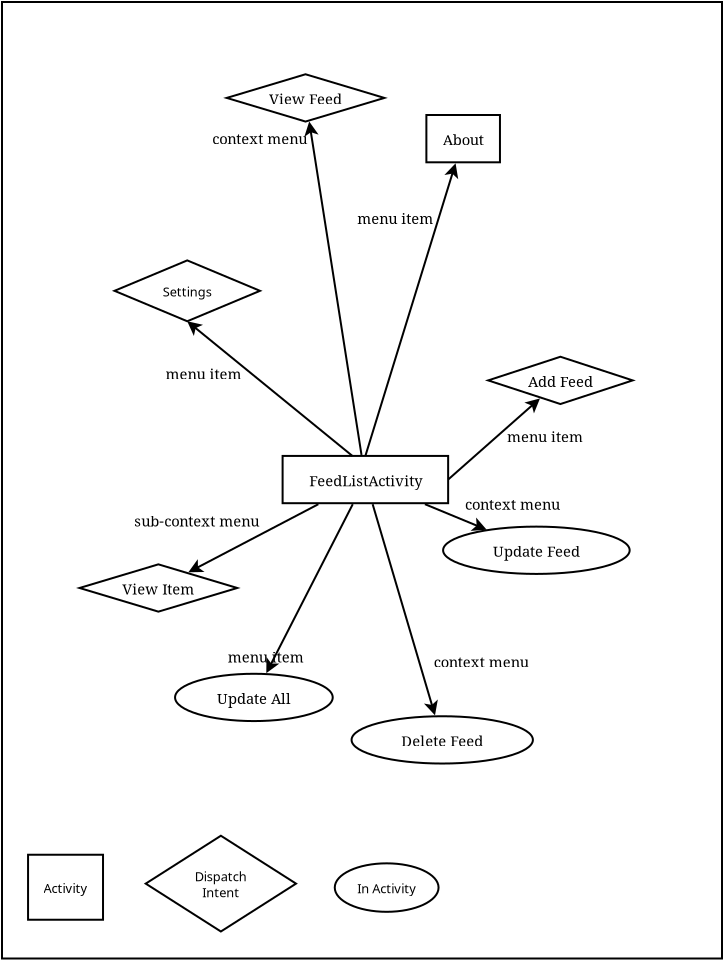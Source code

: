 <?xml version="1.0" encoding="UTF-8"?>
<dia:diagram xmlns:dia="http://www.lysator.liu.se/~alla/dia/">
  <dia:layer name="Background" visible="true" active="true">
    <dia:object type="Standard - Polygon" version="0" id="O0">
      <dia:attribute name="obj_pos">
        <dia:point val="-0.263,46.263"/>
      </dia:attribute>
      <dia:attribute name="obj_bb">
        <dia:rectangle val="-0.313,-1.612;35.787,46.313"/>
      </dia:attribute>
      <dia:attribute name="poly_points">
        <dia:point val="-0.263,46.263"/>
        <dia:point val="-0.263,-1.562"/>
        <dia:point val="35.737,-1.562"/>
        <dia:point val="35.737,46.263"/>
      </dia:attribute>
      <dia:attribute name="show_background">
        <dia:boolean val="true"/>
      </dia:attribute>
    </dia:object>
    <dia:group>
      <dia:object type="Standard - Polygon" version="0" id="O1">
        <dia:attribute name="obj_pos">
          <dia:point val="22.044,21.134"/>
        </dia:attribute>
        <dia:attribute name="obj_bb">
          <dia:rectangle val="13.717,21.084;22.095,23.549"/>
        </dia:attribute>
        <dia:attribute name="poly_points">
          <dia:point val="22.044,21.134"/>
          <dia:point val="13.767,21.134"/>
          <dia:point val="13.767,23.498"/>
          <dia:point val="22.044,23.498"/>
        </dia:attribute>
        <dia:attribute name="show_background">
          <dia:boolean val="true"/>
        </dia:attribute>
      </dia:object>
      <dia:object type="Standard - Text" version="1" id="O2">
        <dia:attribute name="obj_pos">
          <dia:point val="17.906,22.645"/>
        </dia:attribute>
        <dia:attribute name="obj_bb">
          <dia:rectangle val="14.886,21.959;20.926,22.82"/>
        </dia:attribute>
        <dia:attribute name="text">
          <dia:composite type="text">
            <dia:attribute name="string">
              <dia:string>#FeedListActivity#</dia:string>
            </dia:attribute>
            <dia:attribute name="font">
              <dia:font family="serif" style="0" name="Times-Roman"/>
            </dia:attribute>
            <dia:attribute name="height">
              <dia:real val="0.92"/>
            </dia:attribute>
            <dia:attribute name="pos">
              <dia:point val="17.906,22.645"/>
            </dia:attribute>
            <dia:attribute name="color">
              <dia:color val="#000000"/>
            </dia:attribute>
            <dia:attribute name="alignment">
              <dia:enum val="1"/>
            </dia:attribute>
          </dia:composite>
        </dia:attribute>
        <dia:attribute name="valign">
          <dia:enum val="3"/>
        </dia:attribute>
      </dia:object>
    </dia:group>
    <dia:group>
      <dia:object type="Standard - Polygon" version="0" id="O3">
        <dia:attribute name="obj_pos">
          <dia:point val="27.657,16.175"/>
        </dia:attribute>
        <dia:attribute name="obj_bb">
          <dia:rectangle val="23.883,16.123;31.431,18.593"/>
        </dia:attribute>
        <dia:attribute name="poly_points">
          <dia:point val="27.657,16.175"/>
          <dia:point val="24.044,17.358"/>
          <dia:point val="27.657,18.54"/>
          <dia:point val="31.27,17.358"/>
        </dia:attribute>
        <dia:attribute name="show_background">
          <dia:boolean val="true"/>
        </dia:attribute>
      </dia:object>
      <dia:object type="Standard - Text" version="1" id="O4">
        <dia:attribute name="obj_pos">
          <dia:point val="27.657,17.686"/>
        </dia:attribute>
        <dia:attribute name="obj_bb">
          <dia:rectangle val="25.898,17.001;29.416,17.861"/>
        </dia:attribute>
        <dia:attribute name="text">
          <dia:composite type="text">
            <dia:attribute name="string">
              <dia:string>#Add Feed#</dia:string>
            </dia:attribute>
            <dia:attribute name="font">
              <dia:font family="serif" style="0" name="Times-Roman"/>
            </dia:attribute>
            <dia:attribute name="height">
              <dia:real val="0.92"/>
            </dia:attribute>
            <dia:attribute name="pos">
              <dia:point val="27.657,17.686"/>
            </dia:attribute>
            <dia:attribute name="color">
              <dia:color val="#000000"/>
            </dia:attribute>
            <dia:attribute name="alignment">
              <dia:enum val="1"/>
            </dia:attribute>
          </dia:composite>
        </dia:attribute>
        <dia:attribute name="valign">
          <dia:enum val="3"/>
        </dia:attribute>
      </dia:object>
    </dia:group>
    <dia:group>
      <dia:object type="Standard - Ellipse" version="0" id="O5">
        <dia:attribute name="obj_pos">
          <dia:point val="8.39,32.027"/>
        </dia:attribute>
        <dia:attribute name="obj_bb">
          <dia:rectangle val="8.34,31.977;16.323,34.442"/>
        </dia:attribute>
        <dia:attribute name="elem_corner">
          <dia:point val="8.39,32.027"/>
        </dia:attribute>
        <dia:attribute name="elem_width">
          <dia:real val="7.883"/>
        </dia:attribute>
        <dia:attribute name="elem_height">
          <dia:real val="2.365"/>
        </dia:attribute>
      </dia:object>
      <dia:object type="Standard - Text" version="1" id="O6">
        <dia:attribute name="obj_pos">
          <dia:point val="12.332,33.538"/>
        </dia:attribute>
        <dia:attribute name="obj_bb">
          <dia:rectangle val="10.349,32.853;14.314,33.713"/>
        </dia:attribute>
        <dia:attribute name="text">
          <dia:composite type="text">
            <dia:attribute name="string">
              <dia:string>#Update All#</dia:string>
            </dia:attribute>
            <dia:attribute name="font">
              <dia:font family="serif" style="0" name="Times-Roman"/>
            </dia:attribute>
            <dia:attribute name="height">
              <dia:real val="0.92"/>
            </dia:attribute>
            <dia:attribute name="pos">
              <dia:point val="12.332,33.538"/>
            </dia:attribute>
            <dia:attribute name="color">
              <dia:color val="#000000"/>
            </dia:attribute>
            <dia:attribute name="alignment">
              <dia:enum val="1"/>
            </dia:attribute>
          </dia:composite>
        </dia:attribute>
        <dia:attribute name="valign">
          <dia:enum val="3"/>
        </dia:attribute>
      </dia:object>
    </dia:group>
    <dia:group>
      <dia:object type="Standard - Polygon" version="0" id="O7">
        <dia:attribute name="obj_pos">
          <dia:point val="24.635,4.088"/>
        </dia:attribute>
        <dia:attribute name="obj_bb">
          <dia:rectangle val="20.906,4.038;24.685,6.503"/>
        </dia:attribute>
        <dia:attribute name="poly_points">
          <dia:point val="24.635,4.088"/>
          <dia:point val="20.956,4.088"/>
          <dia:point val="20.956,6.453"/>
          <dia:point val="24.635,6.453"/>
        </dia:attribute>
        <dia:attribute name="show_background">
          <dia:boolean val="true"/>
        </dia:attribute>
      </dia:object>
      <dia:object type="Standard - Text" version="1" id="O8">
        <dia:attribute name="obj_pos">
          <dia:point val="22.796,5.599"/>
        </dia:attribute>
        <dia:attribute name="obj_bb">
          <dia:rectangle val="21.688,4.914;23.903,5.774"/>
        </dia:attribute>
        <dia:attribute name="text">
          <dia:composite type="text">
            <dia:attribute name="string">
              <dia:string>#About#</dia:string>
            </dia:attribute>
            <dia:attribute name="font">
              <dia:font family="serif" style="0" name="Times-Roman"/>
            </dia:attribute>
            <dia:attribute name="height">
              <dia:real val="0.92"/>
            </dia:attribute>
            <dia:attribute name="pos">
              <dia:point val="22.796,5.599"/>
            </dia:attribute>
            <dia:attribute name="color">
              <dia:color val="#000000"/>
            </dia:attribute>
            <dia:attribute name="alignment">
              <dia:enum val="1"/>
            </dia:attribute>
          </dia:composite>
        </dia:attribute>
        <dia:attribute name="valign">
          <dia:enum val="3"/>
        </dia:attribute>
      </dia:object>
    </dia:group>
    <dia:group>
      <dia:object type="Standard - Polygon" version="0" id="O9">
        <dia:attribute name="obj_pos">
          <dia:point val="14.912,2.051"/>
        </dia:attribute>
        <dia:attribute name="obj_bb">
          <dia:rectangle val="10.797,1.999;19.028,4.468"/>
        </dia:attribute>
        <dia:attribute name="poly_points">
          <dia:point val="14.912,2.051"/>
          <dia:point val="10.971,3.234"/>
          <dia:point val="14.912,4.416"/>
          <dia:point val="18.854,3.234"/>
        </dia:attribute>
        <dia:attribute name="show_background">
          <dia:boolean val="true"/>
        </dia:attribute>
      </dia:object>
      <dia:object type="Standard - Text" version="1" id="O10">
        <dia:attribute name="obj_pos">
          <dia:point val="14.912,3.562"/>
        </dia:attribute>
        <dia:attribute name="obj_bb">
          <dia:rectangle val="12.98,2.877;16.845,3.737"/>
        </dia:attribute>
        <dia:attribute name="text">
          <dia:composite type="text">
            <dia:attribute name="string">
              <dia:string>#View Feed#</dia:string>
            </dia:attribute>
            <dia:attribute name="font">
              <dia:font family="serif" style="0" name="Times-Roman"/>
            </dia:attribute>
            <dia:attribute name="height">
              <dia:real val="0.92"/>
            </dia:attribute>
            <dia:attribute name="pos">
              <dia:point val="14.912,3.562"/>
            </dia:attribute>
            <dia:attribute name="color">
              <dia:color val="#000000"/>
            </dia:attribute>
            <dia:attribute name="alignment">
              <dia:enum val="1"/>
            </dia:attribute>
          </dia:composite>
        </dia:attribute>
        <dia:attribute name="valign">
          <dia:enum val="3"/>
        </dia:attribute>
      </dia:object>
    </dia:group>
    <dia:group>
      <dia:object type="Standard - Polygon" version="0" id="O11">
        <dia:attribute name="obj_pos">
          <dia:point val="7.555,26.555"/>
        </dia:attribute>
        <dia:attribute name="obj_bb">
          <dia:rectangle val="3.439,26.503;11.67,28.972"/>
        </dia:attribute>
        <dia:attribute name="poly_points">
          <dia:point val="7.555,26.555"/>
          <dia:point val="3.613,27.737"/>
          <dia:point val="7.555,28.92"/>
          <dia:point val="11.496,27.737"/>
        </dia:attribute>
        <dia:attribute name="show_background">
          <dia:boolean val="true"/>
        </dia:attribute>
      </dia:object>
      <dia:object type="Standard - Text" version="1" id="O12">
        <dia:attribute name="obj_pos">
          <dia:point val="7.555,28.066"/>
        </dia:attribute>
        <dia:attribute name="obj_bb">
          <dia:rectangle val="5.668,27.381;9.441,28.241"/>
        </dia:attribute>
        <dia:attribute name="text">
          <dia:composite type="text">
            <dia:attribute name="string">
              <dia:string>#View Item#</dia:string>
            </dia:attribute>
            <dia:attribute name="font">
              <dia:font family="serif" style="0" name="Times-Roman"/>
            </dia:attribute>
            <dia:attribute name="height">
              <dia:real val="0.92"/>
            </dia:attribute>
            <dia:attribute name="pos">
              <dia:point val="7.555,28.066"/>
            </dia:attribute>
            <dia:attribute name="color">
              <dia:color val="#000000"/>
            </dia:attribute>
            <dia:attribute name="alignment">
              <dia:enum val="1"/>
            </dia:attribute>
          </dia:composite>
        </dia:attribute>
        <dia:attribute name="valign">
          <dia:enum val="3"/>
        </dia:attribute>
      </dia:object>
    </dia:group>
    <dia:group>
      <dia:object type="Standard - Ellipse" version="0" id="O13">
        <dia:attribute name="obj_pos">
          <dia:point val="21.792,24.669"/>
        </dia:attribute>
        <dia:attribute name="obj_bb">
          <dia:rectangle val="21.742,24.619;31.17,27.084"/>
        </dia:attribute>
        <dia:attribute name="elem_corner">
          <dia:point val="21.792,24.669"/>
        </dia:attribute>
        <dia:attribute name="elem_width">
          <dia:real val="9.328"/>
        </dia:attribute>
        <dia:attribute name="elem_height">
          <dia:real val="2.365"/>
        </dia:attribute>
      </dia:object>
      <dia:object type="Standard - Text" version="1" id="O14">
        <dia:attribute name="obj_pos">
          <dia:point val="26.456,26.18"/>
        </dia:attribute>
        <dia:attribute name="obj_bb">
          <dia:rectangle val="24.07,25.495;28.842,26.355"/>
        </dia:attribute>
        <dia:attribute name="text">
          <dia:composite type="text">
            <dia:attribute name="string">
              <dia:string>#Update Feed#</dia:string>
            </dia:attribute>
            <dia:attribute name="font">
              <dia:font family="serif" style="0" name="Times-Roman"/>
            </dia:attribute>
            <dia:attribute name="height">
              <dia:real val="0.92"/>
            </dia:attribute>
            <dia:attribute name="pos">
              <dia:point val="26.456,26.18"/>
            </dia:attribute>
            <dia:attribute name="color">
              <dia:color val="#000000"/>
            </dia:attribute>
            <dia:attribute name="alignment">
              <dia:enum val="1"/>
            </dia:attribute>
          </dia:composite>
        </dia:attribute>
        <dia:attribute name="valign">
          <dia:enum val="3"/>
        </dia:attribute>
      </dia:object>
    </dia:group>
    <dia:group>
      <dia:object type="Standard - Ellipse" version="0" id="O15">
        <dia:attribute name="obj_pos">
          <dia:point val="17.216,34.15"/>
        </dia:attribute>
        <dia:attribute name="obj_bb">
          <dia:rectangle val="17.166,34.1;26.332,36.565"/>
        </dia:attribute>
        <dia:attribute name="elem_corner">
          <dia:point val="17.216,34.15"/>
        </dia:attribute>
        <dia:attribute name="elem_width">
          <dia:real val="9.066"/>
        </dia:attribute>
        <dia:attribute name="elem_height">
          <dia:real val="2.365"/>
        </dia:attribute>
      </dia:object>
      <dia:object type="Standard - Text" version="1" id="O16">
        <dia:attribute name="obj_pos">
          <dia:point val="21.749,35.661"/>
        </dia:attribute>
        <dia:attribute name="obj_bb">
          <dia:rectangle val="19.514,34.976;23.984,35.836"/>
        </dia:attribute>
        <dia:attribute name="text">
          <dia:composite type="text">
            <dia:attribute name="string">
              <dia:string>#Delete Feed#</dia:string>
            </dia:attribute>
            <dia:attribute name="font">
              <dia:font family="serif" style="0" name="Times-Roman"/>
            </dia:attribute>
            <dia:attribute name="height">
              <dia:real val="0.92"/>
            </dia:attribute>
            <dia:attribute name="pos">
              <dia:point val="21.749,35.661"/>
            </dia:attribute>
            <dia:attribute name="color">
              <dia:color val="#000000"/>
            </dia:attribute>
            <dia:attribute name="alignment">
              <dia:enum val="1"/>
            </dia:attribute>
          </dia:composite>
        </dia:attribute>
        <dia:attribute name="valign">
          <dia:enum val="3"/>
        </dia:attribute>
      </dia:object>
    </dia:group>
    <dia:object type="Standard - Text" version="1" id="O17">
      <dia:attribute name="obj_pos">
        <dia:point val="26.887,20.45"/>
      </dia:attribute>
      <dia:attribute name="obj_bb">
        <dia:rectangle val="24.897,19.765;28.877,20.625"/>
      </dia:attribute>
      <dia:attribute name="text">
        <dia:composite type="text">
          <dia:attribute name="string">
            <dia:string>#menu item#</dia:string>
          </dia:attribute>
          <dia:attribute name="font">
            <dia:font family="serif" style="0" name="Times-Roman"/>
          </dia:attribute>
          <dia:attribute name="height">
            <dia:real val="0.92"/>
          </dia:attribute>
          <dia:attribute name="pos">
            <dia:point val="26.887,20.45"/>
          </dia:attribute>
          <dia:attribute name="color">
            <dia:color val="#000000"/>
          </dia:attribute>
          <dia:attribute name="alignment">
            <dia:enum val="1"/>
          </dia:attribute>
        </dia:composite>
      </dia:attribute>
      <dia:attribute name="valign">
        <dia:enum val="3"/>
      </dia:attribute>
    </dia:object>
    <dia:object type="Standard - Text" version="1" id="O18">
      <dia:attribute name="obj_pos">
        <dia:point val="12.923,31.466"/>
      </dia:attribute>
      <dia:attribute name="obj_bb">
        <dia:rectangle val="10.933,30.781;14.913,31.641"/>
      </dia:attribute>
      <dia:attribute name="text">
        <dia:composite type="text">
          <dia:attribute name="string">
            <dia:string>#menu item#</dia:string>
          </dia:attribute>
          <dia:attribute name="font">
            <dia:font family="serif" style="0" name="Times-Roman"/>
          </dia:attribute>
          <dia:attribute name="height">
            <dia:real val="0.92"/>
          </dia:attribute>
          <dia:attribute name="pos">
            <dia:point val="12.923,31.466"/>
          </dia:attribute>
          <dia:attribute name="color">
            <dia:color val="#000000"/>
          </dia:attribute>
          <dia:attribute name="alignment">
            <dia:enum val="1"/>
          </dia:attribute>
        </dia:composite>
      </dia:attribute>
      <dia:attribute name="valign">
        <dia:enum val="3"/>
      </dia:attribute>
    </dia:object>
    <dia:object type="Standard - Text" version="1" id="O19">
      <dia:attribute name="obj_pos">
        <dia:point val="9.806,17.311"/>
      </dia:attribute>
      <dia:attribute name="obj_bb">
        <dia:rectangle val="7.816,16.626;11.796,17.486"/>
      </dia:attribute>
      <dia:attribute name="text">
        <dia:composite type="text">
          <dia:attribute name="string">
            <dia:string>#menu item#</dia:string>
          </dia:attribute>
          <dia:attribute name="font">
            <dia:font family="serif" style="0" name="Times-Roman"/>
          </dia:attribute>
          <dia:attribute name="height">
            <dia:real val="0.92"/>
          </dia:attribute>
          <dia:attribute name="pos">
            <dia:point val="9.806,17.311"/>
          </dia:attribute>
          <dia:attribute name="color">
            <dia:color val="#000000"/>
          </dia:attribute>
          <dia:attribute name="alignment">
            <dia:enum val="1"/>
          </dia:attribute>
        </dia:composite>
      </dia:attribute>
      <dia:attribute name="valign">
        <dia:enum val="3"/>
      </dia:attribute>
    </dia:object>
    <dia:object type="Standard - Text" version="1" id="O20">
      <dia:attribute name="obj_pos">
        <dia:point val="19.404,9.539"/>
      </dia:attribute>
      <dia:attribute name="obj_bb">
        <dia:rectangle val="17.414,8.854;21.394,9.714"/>
      </dia:attribute>
      <dia:attribute name="text">
        <dia:composite type="text">
          <dia:attribute name="string">
            <dia:string>#menu item#</dia:string>
          </dia:attribute>
          <dia:attribute name="font">
            <dia:font family="serif" style="0" name="Times-Roman"/>
          </dia:attribute>
          <dia:attribute name="height">
            <dia:real val="0.92"/>
          </dia:attribute>
          <dia:attribute name="pos">
            <dia:point val="19.404,9.539"/>
          </dia:attribute>
          <dia:attribute name="color">
            <dia:color val="#000000"/>
          </dia:attribute>
          <dia:attribute name="alignment">
            <dia:enum val="1"/>
          </dia:attribute>
        </dia:composite>
      </dia:attribute>
      <dia:attribute name="valign">
        <dia:enum val="3"/>
      </dia:attribute>
    </dia:object>
    <dia:object type="Standard - Text" version="1" id="O21">
      <dia:attribute name="obj_pos">
        <dia:point val="12.624,5.55"/>
      </dia:attribute>
      <dia:attribute name="obj_bb">
        <dia:rectangle val="10.081,4.865;15.168,5.725"/>
      </dia:attribute>
      <dia:attribute name="text">
        <dia:composite type="text">
          <dia:attribute name="string">
            <dia:string>#context menu#</dia:string>
          </dia:attribute>
          <dia:attribute name="font">
            <dia:font family="serif" style="0" name="Times-Roman"/>
          </dia:attribute>
          <dia:attribute name="height">
            <dia:real val="0.92"/>
          </dia:attribute>
          <dia:attribute name="pos">
            <dia:point val="12.624,5.55"/>
          </dia:attribute>
          <dia:attribute name="color">
            <dia:color val="#000000"/>
          </dia:attribute>
          <dia:attribute name="alignment">
            <dia:enum val="1"/>
          </dia:attribute>
        </dia:composite>
      </dia:attribute>
      <dia:attribute name="valign">
        <dia:enum val="3"/>
      </dia:attribute>
    </dia:object>
    <dia:object type="Standard - Text" version="1" id="O22">
      <dia:attribute name="obj_pos">
        <dia:point val="9.472,24.668"/>
      </dia:attribute>
      <dia:attribute name="obj_bb">
        <dia:rectangle val="6.143,23.983;12.801,24.843"/>
      </dia:attribute>
      <dia:attribute name="text">
        <dia:composite type="text">
          <dia:attribute name="string">
            <dia:string>#sub-context menu#</dia:string>
          </dia:attribute>
          <dia:attribute name="font">
            <dia:font family="serif" style="0" name="Times-Roman"/>
          </dia:attribute>
          <dia:attribute name="height">
            <dia:real val="0.92"/>
          </dia:attribute>
          <dia:attribute name="pos">
            <dia:point val="9.472,24.668"/>
          </dia:attribute>
          <dia:attribute name="color">
            <dia:color val="#000000"/>
          </dia:attribute>
          <dia:attribute name="alignment">
            <dia:enum val="1"/>
          </dia:attribute>
        </dia:composite>
      </dia:attribute>
      <dia:attribute name="valign">
        <dia:enum val="3"/>
      </dia:attribute>
    </dia:object>
    <dia:object type="Standard - Text" version="1" id="O23">
      <dia:attribute name="obj_pos">
        <dia:point val="25.256,23.828"/>
      </dia:attribute>
      <dia:attribute name="obj_bb">
        <dia:rectangle val="22.712,23.143;27.8,24.003"/>
      </dia:attribute>
      <dia:attribute name="text">
        <dia:composite type="text">
          <dia:attribute name="string">
            <dia:string>#context menu#</dia:string>
          </dia:attribute>
          <dia:attribute name="font">
            <dia:font family="serif" style="0" name="Times-Roman"/>
          </dia:attribute>
          <dia:attribute name="height">
            <dia:real val="0.92"/>
          </dia:attribute>
          <dia:attribute name="pos">
            <dia:point val="25.256,23.828"/>
          </dia:attribute>
          <dia:attribute name="color">
            <dia:color val="#000000"/>
          </dia:attribute>
          <dia:attribute name="alignment">
            <dia:enum val="1"/>
          </dia:attribute>
        </dia:composite>
      </dia:attribute>
      <dia:attribute name="valign">
        <dia:enum val="3"/>
      </dia:attribute>
    </dia:object>
    <dia:object type="Standard - Text" version="1" id="O24">
      <dia:attribute name="obj_pos">
        <dia:point val="23.702,31.71"/>
      </dia:attribute>
      <dia:attribute name="obj_bb">
        <dia:rectangle val="21.158,31.025;26.246,31.885"/>
      </dia:attribute>
      <dia:attribute name="text">
        <dia:composite type="text">
          <dia:attribute name="string">
            <dia:string>#context menu#</dia:string>
          </dia:attribute>
          <dia:attribute name="font">
            <dia:font family="serif" style="0" name="Times-Roman"/>
          </dia:attribute>
          <dia:attribute name="height">
            <dia:real val="0.92"/>
          </dia:attribute>
          <dia:attribute name="pos">
            <dia:point val="23.702,31.71"/>
          </dia:attribute>
          <dia:attribute name="color">
            <dia:color val="#000000"/>
          </dia:attribute>
          <dia:attribute name="alignment">
            <dia:enum val="1"/>
          </dia:attribute>
        </dia:composite>
      </dia:attribute>
      <dia:attribute name="valign">
        <dia:enum val="3"/>
      </dia:attribute>
    </dia:object>
    <dia:object type="Standard - Line" version="0" id="O25">
      <dia:attribute name="obj_pos">
        <dia:point val="17.906,21.134"/>
      </dia:attribute>
      <dia:attribute name="obj_bb">
        <dia:rectangle val="17.843,6.395;22.581,21.196"/>
      </dia:attribute>
      <dia:attribute name="conn_endpoints">
        <dia:point val="17.906,21.134"/>
        <dia:point val="22.416,6.502"/>
      </dia:attribute>
      <dia:attribute name="numcp">
        <dia:int val="1"/>
      </dia:attribute>
      <dia:attribute name="end_arrow">
        <dia:enum val="22"/>
      </dia:attribute>
      <dia:attribute name="end_arrow_length">
        <dia:real val="0.5"/>
      </dia:attribute>
      <dia:attribute name="end_arrow_width">
        <dia:real val="0.5"/>
      </dia:attribute>
      <dia:connections>
        <dia:connection handle="0" to="O1" connection="1"/>
        <dia:connection handle="1" to="O7" connection="8"/>
      </dia:connections>
    </dia:object>
    <dia:object type="Standard - Line" version="0" id="O26">
      <dia:attribute name="obj_pos">
        <dia:point val="22.044,22.316"/>
      </dia:attribute>
      <dia:attribute name="obj_bb">
        <dia:rectangle val="21.974,18.185;26.721,22.387"/>
      </dia:attribute>
      <dia:attribute name="conn_endpoints">
        <dia:point val="22.044,22.316"/>
        <dia:point val="26.637,18.259"/>
      </dia:attribute>
      <dia:attribute name="numcp">
        <dia:int val="1"/>
      </dia:attribute>
      <dia:attribute name="end_arrow">
        <dia:enum val="22"/>
      </dia:attribute>
      <dia:attribute name="end_arrow_length">
        <dia:real val="0.5"/>
      </dia:attribute>
      <dia:attribute name="end_arrow_width">
        <dia:real val="0.5"/>
      </dia:attribute>
      <dia:connections>
        <dia:connection handle="0" to="O1" connection="7"/>
        <dia:connection handle="1" to="O3" connection="8"/>
      </dia:connections>
    </dia:object>
    <dia:object type="Standard - Line" version="0" id="O27">
      <dia:attribute name="obj_pos">
        <dia:point val="20.883,23.547"/>
      </dia:attribute>
      <dia:attribute name="obj_bb">
        <dia:rectangle val="20.817,23.482;24.075,24.935"/>
      </dia:attribute>
      <dia:attribute name="conn_endpoints">
        <dia:point val="20.883,23.547"/>
        <dia:point val="23.971,24.824"/>
      </dia:attribute>
      <dia:attribute name="numcp">
        <dia:int val="1"/>
      </dia:attribute>
      <dia:attribute name="end_arrow">
        <dia:enum val="22"/>
      </dia:attribute>
      <dia:attribute name="end_arrow_length">
        <dia:real val="0.5"/>
      </dia:attribute>
      <dia:attribute name="end_arrow_width">
        <dia:real val="0.5"/>
      </dia:attribute>
      <dia:connections>
        <dia:connection handle="0" to="O1" connection="8"/>
        <dia:connection handle="1" to="O13" connection="8"/>
      </dia:connections>
    </dia:object>
    <dia:object type="Standard - Line" version="0" id="O28">
      <dia:attribute name="obj_pos">
        <dia:point val="18.268,23.543"/>
      </dia:attribute>
      <dia:attribute name="obj_bb">
        <dia:rectangle val="18.206,23.481;21.561,34.213"/>
      </dia:attribute>
      <dia:attribute name="conn_endpoints">
        <dia:point val="18.268,23.543"/>
        <dia:point val="21.387,34.106"/>
      </dia:attribute>
      <dia:attribute name="numcp">
        <dia:int val="1"/>
      </dia:attribute>
      <dia:attribute name="end_arrow">
        <dia:enum val="22"/>
      </dia:attribute>
      <dia:attribute name="end_arrow_length">
        <dia:real val="0.5"/>
      </dia:attribute>
      <dia:attribute name="end_arrow_width">
        <dia:real val="0.5"/>
      </dia:attribute>
      <dia:connections>
        <dia:connection handle="0" to="O1" connection="8"/>
        <dia:connection handle="1" to="O15" connection="8"/>
      </dia:connections>
    </dia:object>
    <dia:object type="Standard - Line" version="0" id="O29">
      <dia:attribute name="obj_pos">
        <dia:point val="17.275,23.548"/>
      </dia:attribute>
      <dia:attribute name="obj_bb">
        <dia:rectangle val="12.883,23.481;17.343,32.095"/>
      </dia:attribute>
      <dia:attribute name="conn_endpoints">
        <dia:point val="17.275,23.548"/>
        <dia:point val="12.953,31.996"/>
      </dia:attribute>
      <dia:attribute name="numcp">
        <dia:int val="1"/>
      </dia:attribute>
      <dia:attribute name="end_arrow">
        <dia:enum val="22"/>
      </dia:attribute>
      <dia:attribute name="end_arrow_length">
        <dia:real val="0.5"/>
      </dia:attribute>
      <dia:attribute name="end_arrow_width">
        <dia:real val="0.5"/>
      </dia:attribute>
      <dia:connections>
        <dia:connection handle="0" to="O1" connection="8"/>
        <dia:connection handle="1" to="O5" connection="8"/>
      </dia:connections>
    </dia:object>
    <dia:object type="Standard - Line" version="0" id="O30">
      <dia:attribute name="obj_pos">
        <dia:point val="15.553,23.549"/>
      </dia:attribute>
      <dia:attribute name="obj_bb">
        <dia:rectangle val="8.955,23.481;15.62,27.022"/>
      </dia:attribute>
      <dia:attribute name="conn_endpoints">
        <dia:point val="15.553,23.549"/>
        <dia:point val="9.054,26.952"/>
      </dia:attribute>
      <dia:attribute name="numcp">
        <dia:int val="1"/>
      </dia:attribute>
      <dia:attribute name="end_arrow">
        <dia:enum val="22"/>
      </dia:attribute>
      <dia:attribute name="end_arrow_length">
        <dia:real val="0.5"/>
      </dia:attribute>
      <dia:attribute name="end_arrow_width">
        <dia:real val="0.5"/>
      </dia:attribute>
      <dia:connections>
        <dia:connection handle="0" to="O1" connection="8"/>
        <dia:connection handle="1" to="O11" connection="8"/>
      </dia:connections>
    </dia:object>
    <dia:object type="Standard - Line" version="0" id="O31">
      <dia:attribute name="obj_pos">
        <dia:point val="17.256,21.134"/>
      </dia:attribute>
      <dia:attribute name="obj_bb">
        <dia:rectangle val="8.911,14.33;17.326,21.204"/>
      </dia:attribute>
      <dia:attribute name="conn_endpoints">
        <dia:point val="17.256,21.134"/>
        <dia:point val="8.998,14.401"/>
      </dia:attribute>
      <dia:attribute name="numcp">
        <dia:int val="1"/>
      </dia:attribute>
      <dia:attribute name="end_arrow">
        <dia:enum val="22"/>
      </dia:attribute>
      <dia:attribute name="end_arrow_length">
        <dia:real val="0.5"/>
      </dia:attribute>
      <dia:attribute name="end_arrow_width">
        <dia:real val="0.5"/>
      </dia:attribute>
      <dia:connections>
        <dia:connection handle="1" to="O33" connection="8"/>
      </dia:connections>
    </dia:object>
    <dia:object type="Standard - Line" version="0" id="O32">
      <dia:attribute name="obj_pos">
        <dia:point val="17.712,21.083"/>
      </dia:attribute>
      <dia:attribute name="obj_bb">
        <dia:rectangle val="14.835,4.302;17.77,21.14"/>
      </dia:attribute>
      <dia:attribute name="conn_endpoints">
        <dia:point val="17.712,21.083"/>
        <dia:point val="15.097,4.413"/>
      </dia:attribute>
      <dia:attribute name="numcp">
        <dia:int val="1"/>
      </dia:attribute>
      <dia:attribute name="end_arrow">
        <dia:enum val="22"/>
      </dia:attribute>
      <dia:attribute name="end_arrow_length">
        <dia:real val="0.5"/>
      </dia:attribute>
      <dia:attribute name="end_arrow_width">
        <dia:real val="0.5"/>
      </dia:attribute>
      <dia:connections>
        <dia:connection handle="0" to="O1" connection="8"/>
        <dia:connection handle="1" to="O9" connection="8"/>
      </dia:connections>
    </dia:object>
    <dia:object type="Flowchart - Diamond" version="0" id="O33">
      <dia:attribute name="obj_pos">
        <dia:point val="5.361,11.358"/>
      </dia:attribute>
      <dia:attribute name="obj_bb">
        <dia:rectangle val="5.311,11.308;12.685,14.451"/>
      </dia:attribute>
      <dia:attribute name="elem_corner">
        <dia:point val="5.361,11.358"/>
      </dia:attribute>
      <dia:attribute name="elem_width">
        <dia:real val="7.275"/>
      </dia:attribute>
      <dia:attribute name="elem_height">
        <dia:real val="3.043"/>
      </dia:attribute>
      <dia:attribute name="show_background">
        <dia:boolean val="true"/>
      </dia:attribute>
      <dia:attribute name="padding">
        <dia:real val="0.354"/>
      </dia:attribute>
      <dia:attribute name="text">
        <dia:composite type="text">
          <dia:attribute name="string">
            <dia:string>#Settings#</dia:string>
          </dia:attribute>
          <dia:attribute name="font">
            <dia:font family="sans" style="0" name="Helvetica"/>
          </dia:attribute>
          <dia:attribute name="height">
            <dia:real val="0.8"/>
          </dia:attribute>
          <dia:attribute name="pos">
            <dia:point val="8.998,13.074"/>
          </dia:attribute>
          <dia:attribute name="color">
            <dia:color val="#000000"/>
          </dia:attribute>
          <dia:attribute name="alignment">
            <dia:enum val="1"/>
          </dia:attribute>
        </dia:composite>
      </dia:attribute>
    </dia:object>
    <dia:object type="Flowchart - Box" version="0" id="O34">
      <dia:attribute name="obj_pos">
        <dia:point val="1.04,41.075"/>
      </dia:attribute>
      <dia:attribute name="obj_bb">
        <dia:rectangle val="0.99,41.025;4.837,44.375"/>
      </dia:attribute>
      <dia:attribute name="elem_corner">
        <dia:point val="1.04,41.075"/>
      </dia:attribute>
      <dia:attribute name="elem_width">
        <dia:real val="3.748"/>
      </dia:attribute>
      <dia:attribute name="elem_height">
        <dia:real val="3.25"/>
      </dia:attribute>
      <dia:attribute name="show_background">
        <dia:boolean val="true"/>
      </dia:attribute>
      <dia:attribute name="padding">
        <dia:real val="0.5"/>
      </dia:attribute>
      <dia:attribute name="text">
        <dia:composite type="text">
          <dia:attribute name="string">
            <dia:string>#Activity#</dia:string>
          </dia:attribute>
          <dia:attribute name="font">
            <dia:font family="sans" style="0" name="Helvetica"/>
          </dia:attribute>
          <dia:attribute name="height">
            <dia:real val="0.8"/>
          </dia:attribute>
          <dia:attribute name="pos">
            <dia:point val="2.913,42.895"/>
          </dia:attribute>
          <dia:attribute name="color">
            <dia:color val="#000000"/>
          </dia:attribute>
          <dia:attribute name="alignment">
            <dia:enum val="1"/>
          </dia:attribute>
        </dia:composite>
      </dia:attribute>
    </dia:object>
    <dia:object type="Flowchart - Diamond" version="0" id="O35">
      <dia:attribute name="obj_pos">
        <dia:point val="6.922,40.125"/>
      </dia:attribute>
      <dia:attribute name="obj_bb">
        <dia:rectangle val="6.872,40.075;14.487,44.963"/>
      </dia:attribute>
      <dia:attribute name="elem_corner">
        <dia:point val="6.922,40.125"/>
      </dia:attribute>
      <dia:attribute name="elem_width">
        <dia:real val="7.516"/>
      </dia:attribute>
      <dia:attribute name="elem_height">
        <dia:real val="4.788"/>
      </dia:attribute>
      <dia:attribute name="show_background">
        <dia:boolean val="true"/>
      </dia:attribute>
      <dia:attribute name="padding">
        <dia:real val="0.354"/>
      </dia:attribute>
      <dia:attribute name="text">
        <dia:composite type="text">
          <dia:attribute name="string">
            <dia:string>#Dispatch
Intent#</dia:string>
          </dia:attribute>
          <dia:attribute name="font">
            <dia:font family="sans" style="0" name="Helvetica"/>
          </dia:attribute>
          <dia:attribute name="height">
            <dia:real val="0.8"/>
          </dia:attribute>
          <dia:attribute name="pos">
            <dia:point val="10.679,42.314"/>
          </dia:attribute>
          <dia:attribute name="color">
            <dia:color val="#000000"/>
          </dia:attribute>
          <dia:attribute name="alignment">
            <dia:enum val="1"/>
          </dia:attribute>
        </dia:composite>
      </dia:attribute>
    </dia:object>
    <dia:object type="Flowchart - Ellipse" version="0" id="O36">
      <dia:attribute name="obj_pos">
        <dia:point val="16.375,41.505"/>
      </dia:attribute>
      <dia:attribute name="obj_bb">
        <dia:rectangle val="16.325,41.456;21.615,43.979"/>
      </dia:attribute>
      <dia:attribute name="elem_corner">
        <dia:point val="16.375,41.505"/>
      </dia:attribute>
      <dia:attribute name="elem_width">
        <dia:real val="5.19"/>
      </dia:attribute>
      <dia:attribute name="elem_height">
        <dia:real val="2.424"/>
      </dia:attribute>
      <dia:attribute name="show_background">
        <dia:boolean val="true"/>
      </dia:attribute>
      <dia:attribute name="padding">
        <dia:real val="0.354"/>
      </dia:attribute>
      <dia:attribute name="text">
        <dia:composite type="text">
          <dia:attribute name="string">
            <dia:string>#In Activity#</dia:string>
          </dia:attribute>
          <dia:attribute name="font">
            <dia:font family="sans" style="0" name="Helvetica"/>
          </dia:attribute>
          <dia:attribute name="height">
            <dia:real val="0.8"/>
          </dia:attribute>
          <dia:attribute name="pos">
            <dia:point val="18.97,42.912"/>
          </dia:attribute>
          <dia:attribute name="color">
            <dia:color val="#000000"/>
          </dia:attribute>
          <dia:attribute name="alignment">
            <dia:enum val="1"/>
          </dia:attribute>
        </dia:composite>
      </dia:attribute>
    </dia:object>
  </dia:layer>
</dia:diagram>

